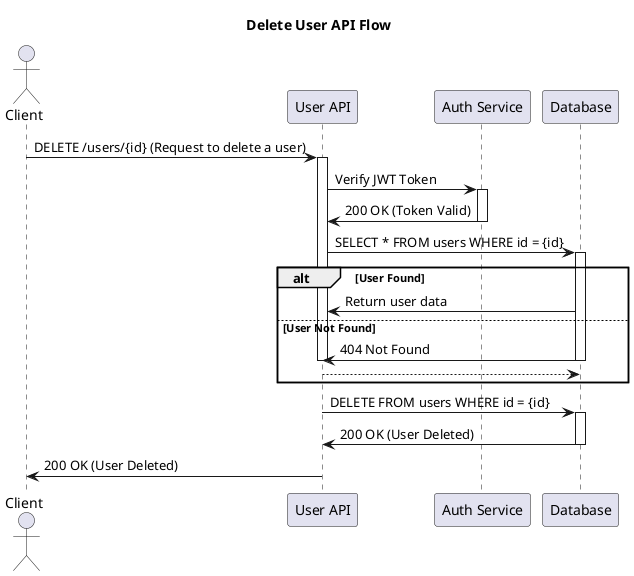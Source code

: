 @startuml
title Delete User API Flow

actor Client
participant "User API" as API
participant "Auth Service" as Auth
participant "Database" as DB

' Step 1: Authentication
Client -> API: DELETE /users/{id} (Request to delete a user)
activate API
API -> Auth: Verify JWT Token
activate Auth
Auth -> API: 200 OK (Token Valid)
deactivate Auth

' Step 2: Fetch User by ID
API -> DB: SELECT * FROM users WHERE id = {id}
activate DB
alt User Found
    DB -> API: Return user data
else User Not Found
    DB -> API: 404 Not Found
    deactivate DB
    deactivate API
    return
end
deactivate DB

' Step 3: Delete User
API -> DB: DELETE FROM users WHERE id = {id}
activate DB
DB -> API: 200 OK (User Deleted)
deactivate DB

' Step 4: Return Response
API -> Client: 200 OK (User Deleted)
deactivate API

@enduml
